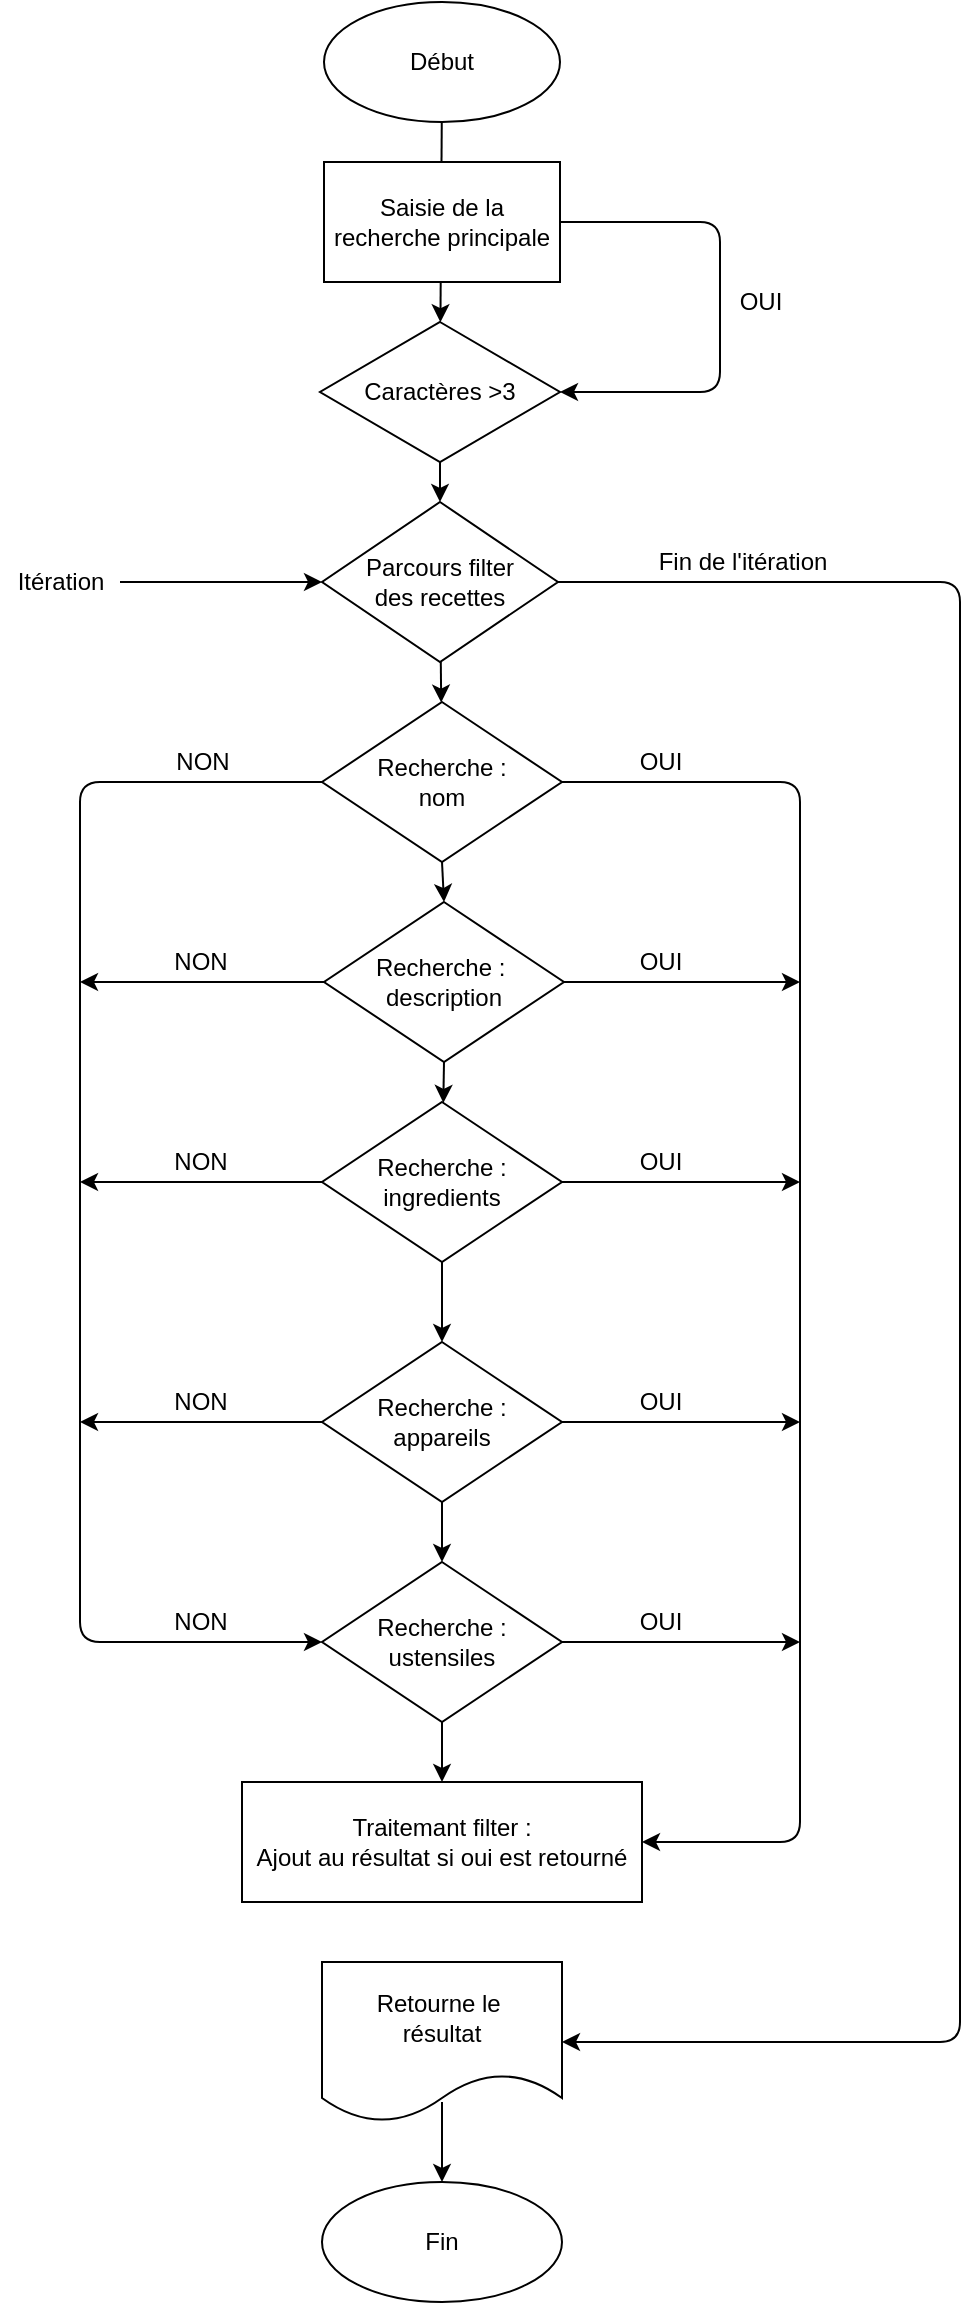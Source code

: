 <mxfile>
    <diagram id="AasLiBzB_ZhptHD53hoM" name="Page-1">
        <mxGraphModel dx="974" dy="528" grid="1" gridSize="10" guides="1" tooltips="1" connect="1" arrows="1" fold="1" page="1" pageScale="1" pageWidth="827" pageHeight="1169" math="0" shadow="0">
            <root>
                <mxCell id="1xAknrsnmkyv6gJPhe-h-0"/>
                <mxCell id="1xAknrsnmkyv6gJPhe-h-1" parent="1xAknrsnmkyv6gJPhe-h-0"/>
                <mxCell id="0os1_4NHSH444q40NuUL-3" value="" style="edgeStyle=none;html=1;" parent="1xAknrsnmkyv6gJPhe-h-1" source="1xAknrsnmkyv6gJPhe-h-3" target="1xAknrsnmkyv6gJPhe-h-6" edge="1">
                    <mxGeometry relative="1" as="geometry"/>
                </mxCell>
                <mxCell id="1xAknrsnmkyv6gJPhe-h-3" value="Début" style="ellipse;whiteSpace=wrap;html=1;" parent="1xAknrsnmkyv6gJPhe-h-1" vertex="1">
                    <mxGeometry x="362" width="118" height="60" as="geometry"/>
                </mxCell>
                <mxCell id="0" style="edgeStyle=none;html=1;exitX=1;exitY=0.5;exitDx=0;exitDy=0;entryX=1;entryY=0.5;entryDx=0;entryDy=0;" parent="1xAknrsnmkyv6gJPhe-h-1" source="1xAknrsnmkyv6gJPhe-h-4" target="1xAknrsnmkyv6gJPhe-h-6" edge="1">
                    <mxGeometry relative="1" as="geometry">
                        <mxPoint x="560" y="200" as="targetPoint"/>
                        <Array as="points">
                            <mxPoint x="560" y="110"/>
                            <mxPoint x="560" y="195"/>
                        </Array>
                    </mxGeometry>
                </mxCell>
                <mxCell id="1xAknrsnmkyv6gJPhe-h-4" value="Saisie de la recherche principale" style="whiteSpace=wrap;html=1;" parent="1xAknrsnmkyv6gJPhe-h-1" vertex="1">
                    <mxGeometry x="362" y="80" width="118" height="60" as="geometry"/>
                </mxCell>
                <mxCell id="0os1_4NHSH444q40NuUL-42" style="edgeStyle=none;html=1;exitX=0.5;exitY=1;exitDx=0;exitDy=0;entryX=0.5;entryY=0;entryDx=0;entryDy=0;" parent="1xAknrsnmkyv6gJPhe-h-1" source="1xAknrsnmkyv6gJPhe-h-6" target="4k3OMASiweBsz_aq2RVH-2" edge="1">
                    <mxGeometry relative="1" as="geometry"/>
                </mxCell>
                <mxCell id="1xAknrsnmkyv6gJPhe-h-6" value="Caractères &amp;gt;3" style="rhombus;whiteSpace=wrap;html=1;" parent="1xAknrsnmkyv6gJPhe-h-1" vertex="1">
                    <mxGeometry x="360" y="160" width="120" height="70" as="geometry"/>
                </mxCell>
                <mxCell id="0os1_4NHSH444q40NuUL-27" value="" style="edgeStyle=none;html=1;" parent="1xAknrsnmkyv6gJPhe-h-1" source="4k3OMASiweBsz_aq2RVH-2" target="0os1_4NHSH444q40NuUL-26" edge="1">
                    <mxGeometry relative="1" as="geometry"/>
                </mxCell>
                <mxCell id="0os1_4NHSH444q40NuUL-43" style="edgeStyle=none;html=1;exitX=1;exitY=0.5;exitDx=0;exitDy=0;entryX=1;entryY=0.5;entryDx=0;entryDy=0;" parent="1xAknrsnmkyv6gJPhe-h-1" source="4k3OMASiweBsz_aq2RVH-2" target="0os1_4NHSH444q40NuUL-40" edge="1">
                    <mxGeometry relative="1" as="geometry">
                        <mxPoint x="560" y="1000" as="targetPoint"/>
                        <Array as="points">
                            <mxPoint x="680" y="290"/>
                            <mxPoint x="680" y="1020"/>
                        </Array>
                    </mxGeometry>
                </mxCell>
                <mxCell id="4k3OMASiweBsz_aq2RVH-2" value="Parcours filter&lt;br&gt;des recettes" style="rhombus;whiteSpace=wrap;html=1;" parent="1xAknrsnmkyv6gJPhe-h-1" vertex="1">
                    <mxGeometry x="361" y="250" width="118" height="80" as="geometry"/>
                </mxCell>
                <mxCell id="0os1_4NHSH444q40NuUL-17" value="OUI" style="text;html=1;align=center;verticalAlign=middle;resizable=0;points=[];autosize=1;strokeColor=none;fillColor=none;" parent="1xAknrsnmkyv6gJPhe-h-1" vertex="1">
                    <mxGeometry x="560" y="140" width="40" height="20" as="geometry"/>
                </mxCell>
                <mxCell id="0os1_4NHSH444q40NuUL-56" style="edgeStyle=none;html=1;exitX=1;exitY=0.5;exitDx=0;exitDy=0;entryX=1;entryY=0.5;entryDx=0;entryDy=0;" parent="1xAknrsnmkyv6gJPhe-h-1" source="0os1_4NHSH444q40NuUL-26" target="0os1_4NHSH444q40NuUL-38" edge="1">
                    <mxGeometry relative="1" as="geometry">
                        <mxPoint x="600" y="920" as="targetPoint"/>
                        <Array as="points">
                            <mxPoint x="600" y="390"/>
                            <mxPoint x="600" y="920"/>
                            <mxPoint x="560" y="920"/>
                        </Array>
                    </mxGeometry>
                </mxCell>
                <mxCell id="0os1_4NHSH444q40NuUL-67" style="edgeStyle=none;html=1;exitX=0;exitY=0.5;exitDx=0;exitDy=0;entryX=0;entryY=0.5;entryDx=0;entryDy=0;" parent="1xAknrsnmkyv6gJPhe-h-1" source="0os1_4NHSH444q40NuUL-26" target="0os1_4NHSH444q40NuUL-36" edge="1">
                    <mxGeometry relative="1" as="geometry">
                        <mxPoint x="240" y="820" as="targetPoint"/>
                        <Array as="points">
                            <mxPoint x="240" y="390"/>
                            <mxPoint x="240" y="820"/>
                        </Array>
                    </mxGeometry>
                </mxCell>
                <mxCell id="1" style="edgeStyle=none;html=1;exitX=0.5;exitY=1;exitDx=0;exitDy=0;entryX=0.5;entryY=0;entryDx=0;entryDy=0;" parent="1xAknrsnmkyv6gJPhe-h-1" source="0os1_4NHSH444q40NuUL-26" target="0os1_4NHSH444q40NuUL-28" edge="1">
                    <mxGeometry relative="1" as="geometry"/>
                </mxCell>
                <mxCell id="0os1_4NHSH444q40NuUL-26" value="Recherche :&lt;br&gt;nom" style="rhombus;whiteSpace=wrap;html=1;" parent="1xAknrsnmkyv6gJPhe-h-1" vertex="1">
                    <mxGeometry x="361" y="350" width="120" height="80" as="geometry"/>
                </mxCell>
                <mxCell id="0os1_4NHSH444q40NuUL-57" style="edgeStyle=none;html=1;exitX=1;exitY=0.5;exitDx=0;exitDy=0;" parent="1xAknrsnmkyv6gJPhe-h-1" source="0os1_4NHSH444q40NuUL-28" edge="1">
                    <mxGeometry relative="1" as="geometry">
                        <mxPoint x="600" y="490" as="targetPoint"/>
                    </mxGeometry>
                </mxCell>
                <mxCell id="0os1_4NHSH444q40NuUL-68" style="edgeStyle=none;html=1;exitX=0;exitY=0.5;exitDx=0;exitDy=0;" parent="1xAknrsnmkyv6gJPhe-h-1" source="0os1_4NHSH444q40NuUL-28" edge="1">
                    <mxGeometry relative="1" as="geometry">
                        <mxPoint x="240" y="490" as="targetPoint"/>
                    </mxGeometry>
                </mxCell>
                <mxCell id="2" style="edgeStyle=none;html=1;exitX=0.5;exitY=1;exitDx=0;exitDy=0;" parent="1xAknrsnmkyv6gJPhe-h-1" source="0os1_4NHSH444q40NuUL-28" target="0os1_4NHSH444q40NuUL-32" edge="1">
                    <mxGeometry relative="1" as="geometry"/>
                </mxCell>
                <mxCell id="0os1_4NHSH444q40NuUL-28" value="Recherche :&amp;nbsp;&lt;br&gt;description" style="rhombus;whiteSpace=wrap;html=1;" parent="1xAknrsnmkyv6gJPhe-h-1" vertex="1">
                    <mxGeometry x="362" y="450" width="120" height="80" as="geometry"/>
                </mxCell>
                <mxCell id="0os1_4NHSH444q40NuUL-58" style="edgeStyle=none;html=1;exitX=1;exitY=0.5;exitDx=0;exitDy=0;" parent="1xAknrsnmkyv6gJPhe-h-1" source="0os1_4NHSH444q40NuUL-32" edge="1">
                    <mxGeometry relative="1" as="geometry">
                        <mxPoint x="600" y="590" as="targetPoint"/>
                    </mxGeometry>
                </mxCell>
                <mxCell id="0os1_4NHSH444q40NuUL-69" style="edgeStyle=none;html=1;exitX=0;exitY=0.5;exitDx=0;exitDy=0;" parent="1xAknrsnmkyv6gJPhe-h-1" source="0os1_4NHSH444q40NuUL-32" edge="1">
                    <mxGeometry relative="1" as="geometry">
                        <mxPoint x="240" y="590" as="targetPoint"/>
                    </mxGeometry>
                </mxCell>
                <mxCell id="3" style="edgeStyle=none;html=1;exitX=0.5;exitY=1;exitDx=0;exitDy=0;entryX=0.5;entryY=0;entryDx=0;entryDy=0;" parent="1xAknrsnmkyv6gJPhe-h-1" source="0os1_4NHSH444q40NuUL-32" target="0os1_4NHSH444q40NuUL-34" edge="1">
                    <mxGeometry relative="1" as="geometry"/>
                </mxCell>
                <mxCell id="0os1_4NHSH444q40NuUL-32" value="Recherche :&lt;br&gt;ingredients" style="rhombus;whiteSpace=wrap;html=1;" parent="1xAknrsnmkyv6gJPhe-h-1" vertex="1">
                    <mxGeometry x="361" y="550" width="120" height="80" as="geometry"/>
                </mxCell>
                <mxCell id="0os1_4NHSH444q40NuUL-59" style="edgeStyle=none;html=1;exitX=1;exitY=0.5;exitDx=0;exitDy=0;" parent="1xAknrsnmkyv6gJPhe-h-1" source="0os1_4NHSH444q40NuUL-34" edge="1">
                    <mxGeometry relative="1" as="geometry">
                        <mxPoint x="600" y="710" as="targetPoint"/>
                    </mxGeometry>
                </mxCell>
                <mxCell id="0os1_4NHSH444q40NuUL-70" style="edgeStyle=none;html=1;exitX=0;exitY=0.5;exitDx=0;exitDy=0;" parent="1xAknrsnmkyv6gJPhe-h-1" source="0os1_4NHSH444q40NuUL-34" edge="1">
                    <mxGeometry relative="1" as="geometry">
                        <mxPoint x="240" y="710" as="targetPoint"/>
                    </mxGeometry>
                </mxCell>
                <mxCell id="4" style="edgeStyle=none;html=1;exitX=0.5;exitY=1;exitDx=0;exitDy=0;" parent="1xAknrsnmkyv6gJPhe-h-1" source="0os1_4NHSH444q40NuUL-34" target="0os1_4NHSH444q40NuUL-36" edge="1">
                    <mxGeometry relative="1" as="geometry"/>
                </mxCell>
                <mxCell id="0os1_4NHSH444q40NuUL-34" value="Recherche :&lt;br&gt;appareils" style="rhombus;whiteSpace=wrap;html=1;" parent="1xAknrsnmkyv6gJPhe-h-1" vertex="1">
                    <mxGeometry x="361" y="670" width="120" height="80" as="geometry"/>
                </mxCell>
                <mxCell id="0os1_4NHSH444q40NuUL-39" value="" style="edgeStyle=none;html=1;" parent="1xAknrsnmkyv6gJPhe-h-1" source="0os1_4NHSH444q40NuUL-36" target="0os1_4NHSH444q40NuUL-38" edge="1">
                    <mxGeometry relative="1" as="geometry"/>
                </mxCell>
                <mxCell id="0os1_4NHSH444q40NuUL-60" style="edgeStyle=none;html=1;exitX=1;exitY=0.5;exitDx=0;exitDy=0;" parent="1xAknrsnmkyv6gJPhe-h-1" source="0os1_4NHSH444q40NuUL-36" edge="1">
                    <mxGeometry relative="1" as="geometry">
                        <mxPoint x="600" y="820" as="targetPoint"/>
                    </mxGeometry>
                </mxCell>
                <mxCell id="0os1_4NHSH444q40NuUL-36" value="Recherche :&lt;br&gt;ustensiles" style="rhombus;whiteSpace=wrap;html=1;" parent="1xAknrsnmkyv6gJPhe-h-1" vertex="1">
                    <mxGeometry x="361" y="780" width="120" height="80" as="geometry"/>
                </mxCell>
                <mxCell id="0os1_4NHSH444q40NuUL-38" value="Traitemant filter :&lt;br&gt;Ajout au résultat si oui est retourné" style="whiteSpace=wrap;html=1;" parent="1xAknrsnmkyv6gJPhe-h-1" vertex="1">
                    <mxGeometry x="321" y="890" width="200" height="60" as="geometry"/>
                </mxCell>
                <mxCell id="0os1_4NHSH444q40NuUL-40" value="Retourne le&amp;nbsp;&lt;br&gt;résultat" style="shape=document;whiteSpace=wrap;html=1;boundedLbl=1;" parent="1xAknrsnmkyv6gJPhe-h-1" vertex="1">
                    <mxGeometry x="361" y="980" width="120" height="80" as="geometry"/>
                </mxCell>
                <mxCell id="0os1_4NHSH444q40NuUL-53" style="edgeStyle=none;html=1;entryX=0.5;entryY=0;entryDx=0;entryDy=0;" parent="1xAknrsnmkyv6gJPhe-h-1" target="0os1_4NHSH444q40NuUL-41" edge="1">
                    <mxGeometry relative="1" as="geometry">
                        <mxPoint x="421" y="1050" as="sourcePoint"/>
                        <mxPoint x="490" y="1070" as="targetPoint"/>
                    </mxGeometry>
                </mxCell>
                <mxCell id="0os1_4NHSH444q40NuUL-41" value="Fin" style="ellipse;whiteSpace=wrap;html=1;" parent="1xAknrsnmkyv6gJPhe-h-1" vertex="1">
                    <mxGeometry x="361" y="1090" width="120" height="60" as="geometry"/>
                </mxCell>
                <mxCell id="0os1_4NHSH444q40NuUL-44" value="Fin de l'itération" style="text;html=1;align=center;verticalAlign=middle;resizable=0;points=[];autosize=1;strokeColor=none;fillColor=none;" parent="1xAknrsnmkyv6gJPhe-h-1" vertex="1">
                    <mxGeometry x="521" y="270" width="100" height="20" as="geometry"/>
                </mxCell>
                <mxCell id="5" style="edgeStyle=none;html=1;entryX=0;entryY=0.5;entryDx=0;entryDy=0;" parent="1xAknrsnmkyv6gJPhe-h-1" source="0os1_4NHSH444q40NuUL-54" target="4k3OMASiweBsz_aq2RVH-2" edge="1">
                    <mxGeometry relative="1" as="geometry"/>
                </mxCell>
                <mxCell id="0os1_4NHSH444q40NuUL-54" value="Itération" style="text;html=1;align=center;verticalAlign=middle;resizable=0;points=[];autosize=1;strokeColor=none;fillColor=none;" parent="1xAknrsnmkyv6gJPhe-h-1" vertex="1">
                    <mxGeometry x="200" y="280" width="60" height="20" as="geometry"/>
                </mxCell>
                <mxCell id="0os1_4NHSH444q40NuUL-61" value="OUI" style="text;html=1;align=center;verticalAlign=middle;resizable=0;points=[];autosize=1;strokeColor=none;fillColor=none;" parent="1xAknrsnmkyv6gJPhe-h-1" vertex="1">
                    <mxGeometry x="510" y="370" width="40" height="20" as="geometry"/>
                </mxCell>
                <mxCell id="0os1_4NHSH444q40NuUL-62" value="OUI" style="text;html=1;align=center;verticalAlign=middle;resizable=0;points=[];autosize=1;strokeColor=none;fillColor=none;" parent="1xAknrsnmkyv6gJPhe-h-1" vertex="1">
                    <mxGeometry x="510" y="470" width="40" height="20" as="geometry"/>
                </mxCell>
                <mxCell id="0os1_4NHSH444q40NuUL-64" value="OUI" style="text;html=1;align=center;verticalAlign=middle;resizable=0;points=[];autosize=1;strokeColor=none;fillColor=none;" parent="1xAknrsnmkyv6gJPhe-h-1" vertex="1">
                    <mxGeometry x="510" y="570" width="40" height="20" as="geometry"/>
                </mxCell>
                <mxCell id="0os1_4NHSH444q40NuUL-65" value="OUI" style="text;html=1;align=center;verticalAlign=middle;resizable=0;points=[];autosize=1;strokeColor=none;fillColor=none;" parent="1xAknrsnmkyv6gJPhe-h-1" vertex="1">
                    <mxGeometry x="510" y="690" width="40" height="20" as="geometry"/>
                </mxCell>
                <mxCell id="0os1_4NHSH444q40NuUL-66" value="OUI" style="text;html=1;align=center;verticalAlign=middle;resizable=0;points=[];autosize=1;strokeColor=none;fillColor=none;" parent="1xAknrsnmkyv6gJPhe-h-1" vertex="1">
                    <mxGeometry x="510" y="800" width="40" height="20" as="geometry"/>
                </mxCell>
                <mxCell id="0os1_4NHSH444q40NuUL-71" value="NON" style="text;html=1;align=center;verticalAlign=middle;resizable=0;points=[];autosize=1;strokeColor=none;fillColor=none;" parent="1xAknrsnmkyv6gJPhe-h-1" vertex="1">
                    <mxGeometry x="281" y="370" width="40" height="20" as="geometry"/>
                </mxCell>
                <mxCell id="0os1_4NHSH444q40NuUL-72" value="NON" style="text;html=1;align=center;verticalAlign=middle;resizable=0;points=[];autosize=1;strokeColor=none;fillColor=none;" parent="1xAknrsnmkyv6gJPhe-h-1" vertex="1">
                    <mxGeometry x="280" y="470" width="40" height="20" as="geometry"/>
                </mxCell>
                <mxCell id="0os1_4NHSH444q40NuUL-73" value="NON" style="text;html=1;align=center;verticalAlign=middle;resizable=0;points=[];autosize=1;strokeColor=none;fillColor=none;" parent="1xAknrsnmkyv6gJPhe-h-1" vertex="1">
                    <mxGeometry x="280" y="570" width="40" height="20" as="geometry"/>
                </mxCell>
                <mxCell id="0os1_4NHSH444q40NuUL-74" value="NON" style="text;html=1;align=center;verticalAlign=middle;resizable=0;points=[];autosize=1;strokeColor=none;fillColor=none;" parent="1xAknrsnmkyv6gJPhe-h-1" vertex="1">
                    <mxGeometry x="280" y="690" width="40" height="20" as="geometry"/>
                </mxCell>
                <mxCell id="0os1_4NHSH444q40NuUL-75" value="NON" style="text;html=1;align=center;verticalAlign=middle;resizable=0;points=[];autosize=1;strokeColor=none;fillColor=none;" parent="1xAknrsnmkyv6gJPhe-h-1" vertex="1">
                    <mxGeometry x="280" y="800" width="40" height="20" as="geometry"/>
                </mxCell>
            </root>
        </mxGraphModel>
    </diagram>
</mxfile>